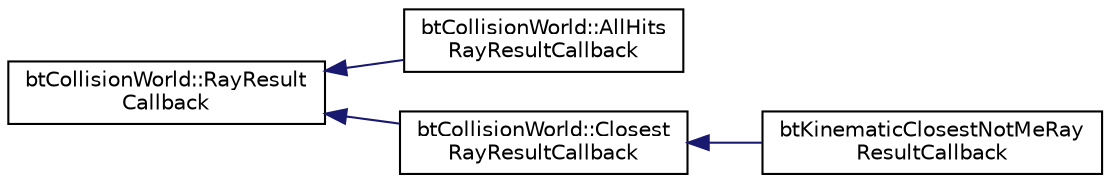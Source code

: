 digraph "Graphical Class Hierarchy"
{
  edge [fontname="Helvetica",fontsize="10",labelfontname="Helvetica",labelfontsize="10"];
  node [fontname="Helvetica",fontsize="10",shape=record];
  rankdir="LR";
  Node1 [label="btCollisionWorld::RayResult\lCallback",height=0.2,width=0.4,color="black", fillcolor="white", style="filled",URL="$structbt_collision_world_1_1_ray_result_callback.html",tooltip="RayResultCallback is used to report new raycast results. "];
  Node1 -> Node2 [dir="back",color="midnightblue",fontsize="10",style="solid",fontname="Helvetica"];
  Node2 [label="btCollisionWorld::AllHits\lRayResultCallback",height=0.2,width=0.4,color="black", fillcolor="white", style="filled",URL="$structbt_collision_world_1_1_all_hits_ray_result_callback.html"];
  Node1 -> Node3 [dir="back",color="midnightblue",fontsize="10",style="solid",fontname="Helvetica"];
  Node3 [label="btCollisionWorld::Closest\lRayResultCallback",height=0.2,width=0.4,color="black", fillcolor="white", style="filled",URL="$structbt_collision_world_1_1_closest_ray_result_callback.html"];
  Node3 -> Node4 [dir="back",color="midnightblue",fontsize="10",style="solid",fontname="Helvetica"];
  Node4 [label="btKinematicClosestNotMeRay\lResultCallback",height=0.2,width=0.4,color="black", fillcolor="white", style="filled",URL="$classbt_kinematic_closest_not_me_ray_result_callback.html"];
}
